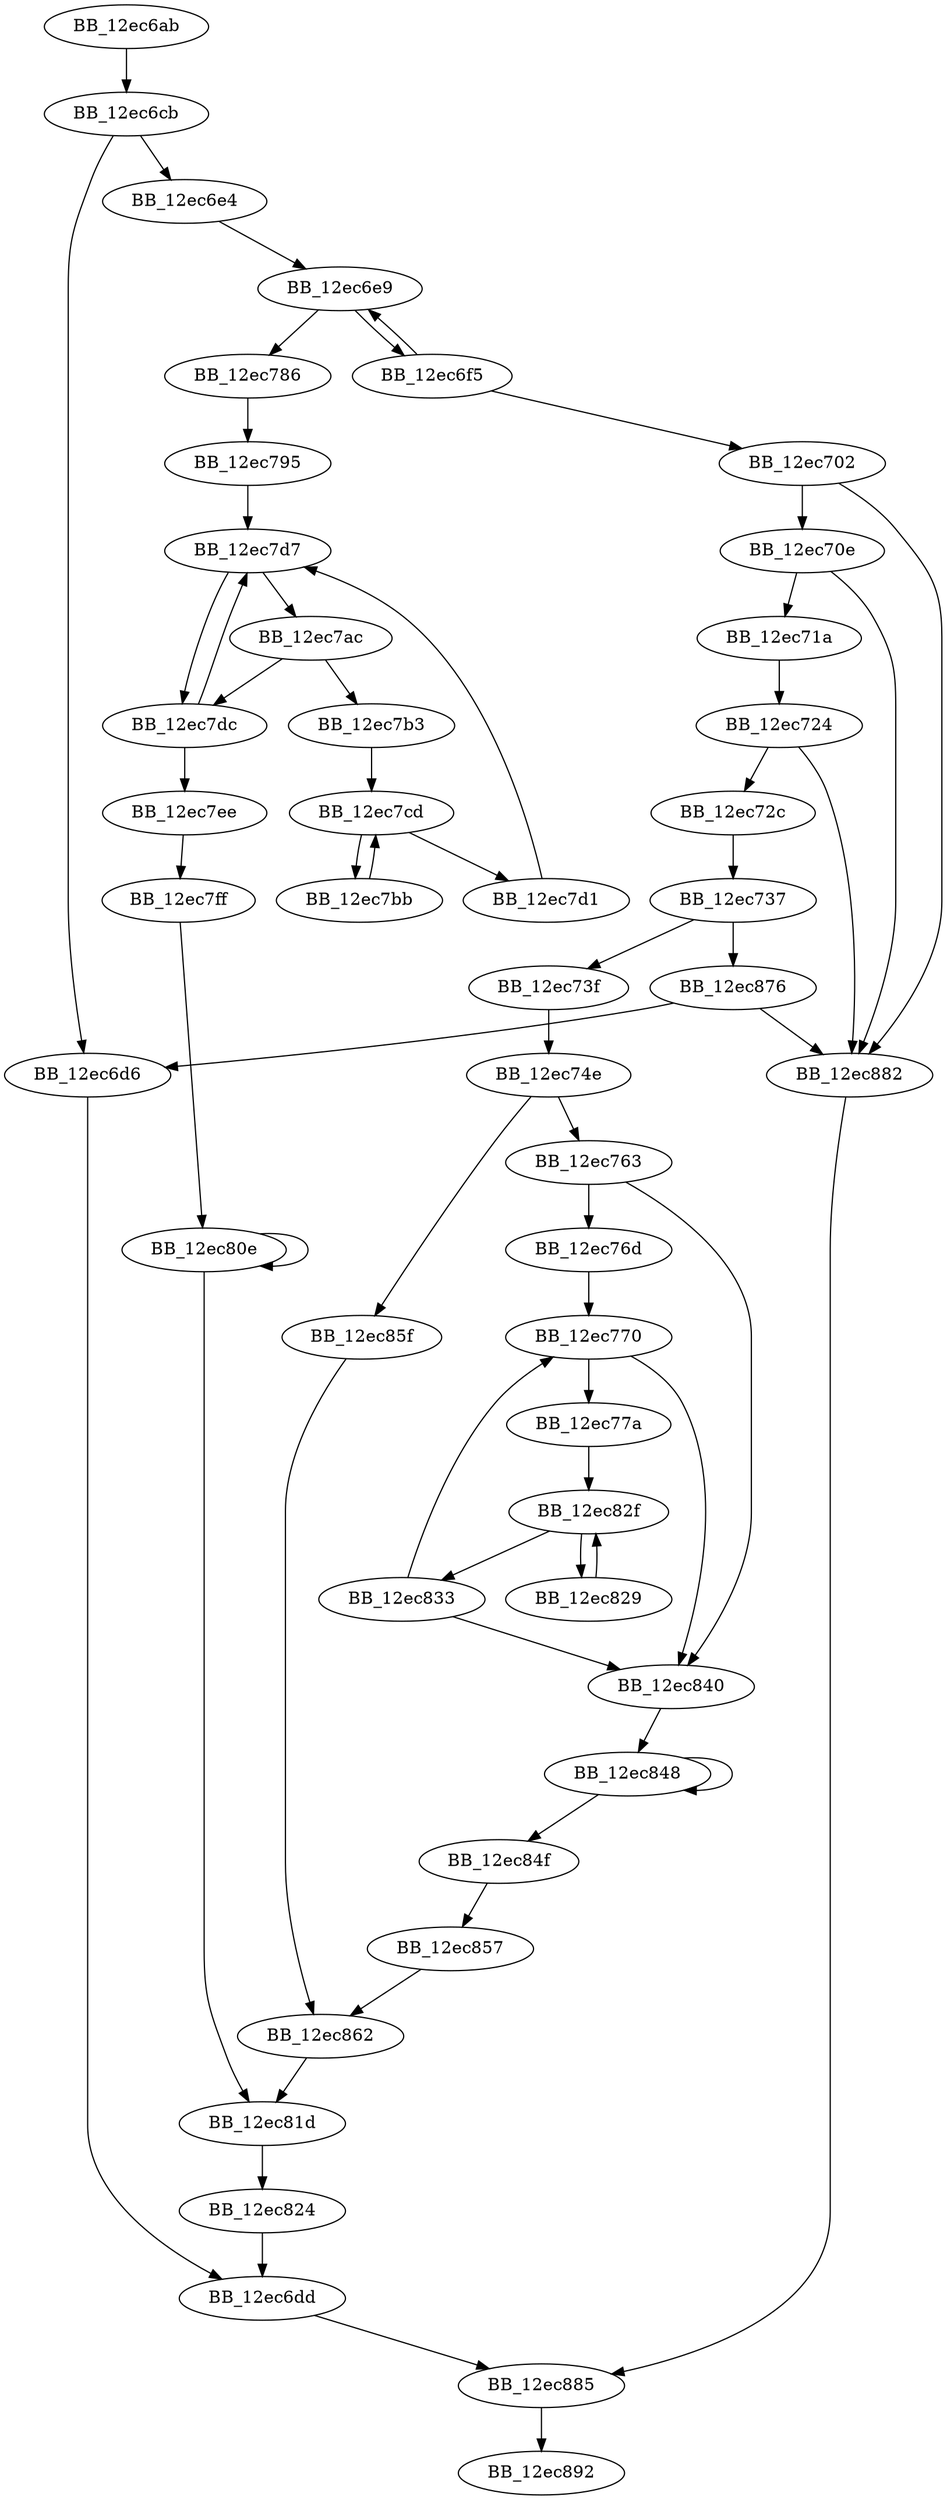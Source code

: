 DiGraph __setmbcp_nolock{
BB_12ec6ab->BB_12ec6cb
BB_12ec6cb->BB_12ec6d6
BB_12ec6cb->BB_12ec6e4
BB_12ec6d6->BB_12ec6dd
BB_12ec6dd->BB_12ec885
BB_12ec6e4->BB_12ec6e9
BB_12ec6e9->BB_12ec6f5
BB_12ec6e9->BB_12ec786
BB_12ec6f5->BB_12ec6e9
BB_12ec6f5->BB_12ec702
BB_12ec702->BB_12ec70e
BB_12ec702->BB_12ec882
BB_12ec70e->BB_12ec71a
BB_12ec70e->BB_12ec882
BB_12ec71a->BB_12ec724
BB_12ec724->BB_12ec72c
BB_12ec724->BB_12ec882
BB_12ec72c->BB_12ec737
BB_12ec737->BB_12ec73f
BB_12ec737->BB_12ec876
BB_12ec73f->BB_12ec74e
BB_12ec74e->BB_12ec763
BB_12ec74e->BB_12ec85f
BB_12ec763->BB_12ec76d
BB_12ec763->BB_12ec840
BB_12ec76d->BB_12ec770
BB_12ec770->BB_12ec77a
BB_12ec770->BB_12ec840
BB_12ec77a->BB_12ec82f
BB_12ec786->BB_12ec795
BB_12ec795->BB_12ec7d7
BB_12ec7ac->BB_12ec7b3
BB_12ec7ac->BB_12ec7dc
BB_12ec7b3->BB_12ec7cd
BB_12ec7bb->BB_12ec7cd
BB_12ec7cd->BB_12ec7bb
BB_12ec7cd->BB_12ec7d1
BB_12ec7d1->BB_12ec7d7
BB_12ec7d7->BB_12ec7ac
BB_12ec7d7->BB_12ec7dc
BB_12ec7dc->BB_12ec7d7
BB_12ec7dc->BB_12ec7ee
BB_12ec7ee->BB_12ec7ff
BB_12ec7ff->BB_12ec80e
BB_12ec80e->BB_12ec80e
BB_12ec80e->BB_12ec81d
BB_12ec81d->BB_12ec824
BB_12ec824->BB_12ec6dd
BB_12ec829->BB_12ec82f
BB_12ec82f->BB_12ec829
BB_12ec82f->BB_12ec833
BB_12ec833->BB_12ec770
BB_12ec833->BB_12ec840
BB_12ec840->BB_12ec848
BB_12ec848->BB_12ec848
BB_12ec848->BB_12ec84f
BB_12ec84f->BB_12ec857
BB_12ec857->BB_12ec862
BB_12ec85f->BB_12ec862
BB_12ec862->BB_12ec81d
BB_12ec876->BB_12ec6d6
BB_12ec876->BB_12ec882
BB_12ec882->BB_12ec885
BB_12ec885->BB_12ec892
}
